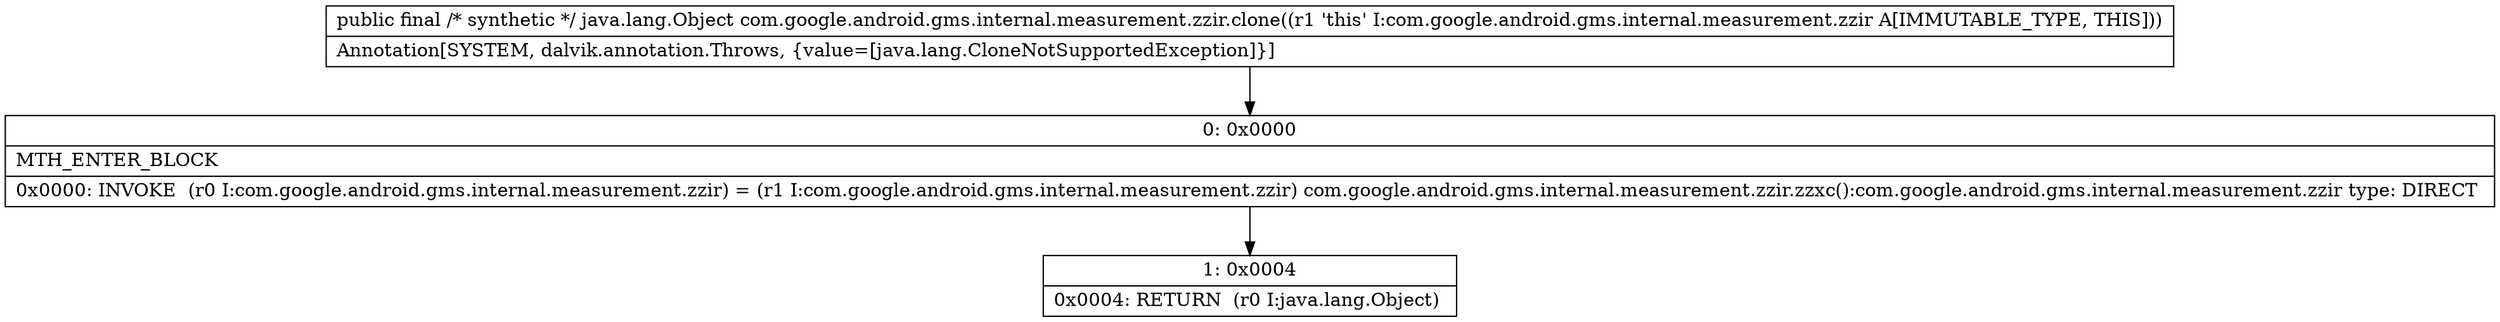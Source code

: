 digraph "CFG forcom.google.android.gms.internal.measurement.zzir.clone()Ljava\/lang\/Object;" {
Node_0 [shape=record,label="{0\:\ 0x0000|MTH_ENTER_BLOCK\l|0x0000: INVOKE  (r0 I:com.google.android.gms.internal.measurement.zzir) = (r1 I:com.google.android.gms.internal.measurement.zzir) com.google.android.gms.internal.measurement.zzir.zzxc():com.google.android.gms.internal.measurement.zzir type: DIRECT \l}"];
Node_1 [shape=record,label="{1\:\ 0x0004|0x0004: RETURN  (r0 I:java.lang.Object) \l}"];
MethodNode[shape=record,label="{public final \/* synthetic *\/ java.lang.Object com.google.android.gms.internal.measurement.zzir.clone((r1 'this' I:com.google.android.gms.internal.measurement.zzir A[IMMUTABLE_TYPE, THIS]))  | Annotation[SYSTEM, dalvik.annotation.Throws, \{value=[java.lang.CloneNotSupportedException]\}]\l}"];
MethodNode -> Node_0;
Node_0 -> Node_1;
}

